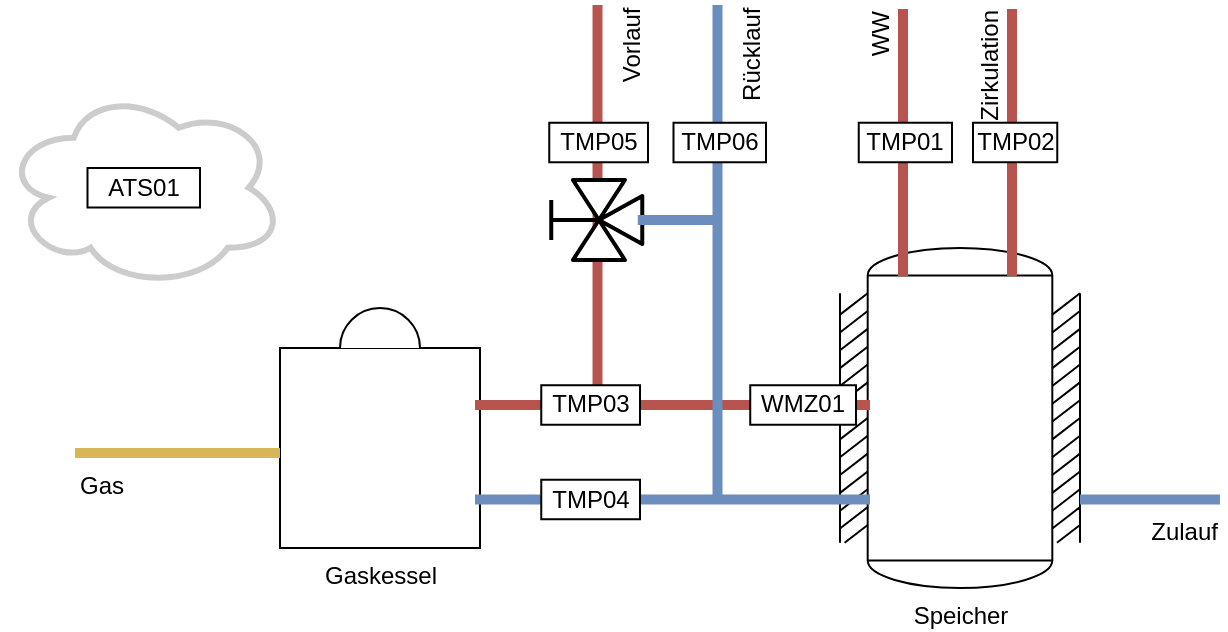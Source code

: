 <mxfile version="13.4.5" type="device"><diagram id="V3q6Fh9Ou1z2hMoxrNTb" name="Page-1"><mxGraphModel dx="1106" dy="900" grid="1" gridSize="10" guides="1" tooltips="1" connect="1" arrows="1" fold="1" page="1" pageScale="1" pageWidth="1169" pageHeight="827" math="0" shadow="0"><root><mxCell id="0"/><mxCell id="1" parent="0"/><mxCell id="9-k8Pmx36fbdROFCDy0--1" value="Gaskessel" style="verticalLabelPosition=bottom;outlineConnect=0;align=center;dashed=0;html=1;verticalAlign=top;shape=mxgraph.pid.misc.boiler_(dome);" parent="1" vertex="1"><mxGeometry x="240" y="390" width="100" height="120" as="geometry"/></mxCell><mxCell id="9-k8Pmx36fbdROFCDy0--2" value="Speicher" style="shape=mxgraph.pid.vessels.vessel_(dished_ends,_thermal_insulation);html=1;pointerEvents=1;align=center;verticalLabelPosition=bottom;verticalAlign=top;dashed=0;" parent="1" vertex="1"><mxGeometry x="520" y="360" width="120" height="170" as="geometry"/></mxCell><mxCell id="9-k8Pmx36fbdROFCDy0--4" value="" style="verticalLabelPosition=bottom;align=center;dashed=0;html=1;verticalAlign=top;shape=mxgraph.pid.piping.flange;pointerEvents=1;rotation=-90;fillColor=#dae8fc;strokeColor=#6c8ebf;strokeWidth=5;" parent="1" vertex="1"><mxGeometry x="433.75" y="387" width="5" height="197.5" as="geometry"/></mxCell><mxCell id="9-k8Pmx36fbdROFCDy0--7" value="WW" style="verticalLabelPosition=top;align=right;dashed=0;verticalAlign=bottom;shape=mxgraph.pid.piping.flange;pointerEvents=1;rotation=-90;fillColor=#f8cecc;strokeColor=#b85450;strokeWidth=5;direction=south;html=1;labelPosition=center;" parent="1" vertex="1"><mxGeometry x="484.75" y="304.75" width="133.5" height="5" as="geometry"/></mxCell><mxCell id="9-k8Pmx36fbdROFCDy0--8" value="Gas" style="verticalLabelPosition=bottom;align=left;dashed=0;html=1;verticalAlign=top;shape=mxgraph.pid.piping.flange;pointerEvents=1;strokeWidth=5;direction=south;fillColor=#fff2cc;strokeColor=#d6b656;" parent="1" vertex="1"><mxGeometry x="137.5" y="460" width="102.5" height="5" as="geometry"/></mxCell><mxCell id="9-k8Pmx36fbdROFCDy0--10" value="Zirkulation" style="verticalLabelPosition=top;align=right;dashed=0;verticalAlign=bottom;shape=mxgraph.pid.piping.flange;pointerEvents=1;rotation=-90;fillColor=#f8cecc;strokeColor=#b85450;strokeWidth=5;direction=south;html=1;labelPosition=center;" parent="1" vertex="1"><mxGeometry x="539.25" y="304.75" width="133.5" height="5" as="geometry"/></mxCell><mxCell id="9-k8Pmx36fbdROFCDy0--11" value="" style="ellipse;shape=cloud;whiteSpace=wrap;html=1;strokeWidth=3;strokeColor=#CCCCCC;" parent="1" vertex="1"><mxGeometry x="101.88" y="279.88" width="140" height="100" as="geometry"/></mxCell><mxCell id="9-k8Pmx36fbdROFCDy0--12" value="ATS01" style="rounded=0;whiteSpace=wrap;html=1;strokeWidth=1;" parent="1" vertex="1"><mxGeometry x="143.75" y="320" width="56.25" height="19.75" as="geometry"/></mxCell><mxCell id="9-k8Pmx36fbdROFCDy0--16" value="" style="verticalLabelPosition=bottom;align=center;dashed=0;html=1;verticalAlign=top;shape=mxgraph.pid.piping.flange;pointerEvents=1;rotation=-90;fillColor=#f8cecc;strokeColor=#b85450;strokeWidth=5;" parent="1" vertex="1"><mxGeometry x="433.75" y="339.75" width="5" height="197.5" as="geometry"/></mxCell><mxCell id="9-k8Pmx36fbdROFCDy0--17" value="Vorlauf" style="verticalLabelPosition=bottom;align=right;dashed=0;html=1;verticalAlign=top;shape=mxgraph.pid.piping.flange;pointerEvents=1;rotation=-90;fillColor=#f8cecc;strokeColor=#b85450;strokeWidth=5;direction=south;" parent="1" vertex="1"><mxGeometry x="300" y="334.75" width="197.5" height="5" as="geometry"/></mxCell><mxCell id="9-k8Pmx36fbdROFCDy0--18" value="Rücklauf" style="verticalLabelPosition=bottom;align=right;dashed=0;html=1;verticalAlign=top;shape=mxgraph.pid.piping.flange;pointerEvents=1;rotation=-90;fillColor=#dae8fc;strokeColor=#6c8ebf;strokeWidth=5;direction=south;" parent="1" vertex="1"><mxGeometry x="335" y="359.75" width="247.5" height="5" as="geometry"/></mxCell><mxCell id="9-k8Pmx36fbdROFCDy0--19" value="" style="verticalLabelPosition=bottom;align=center;html=1;verticalAlign=top;pointerEvents=1;dashed=0;shape=mxgraph.pid2valves.valve;valveType=threeWay;actuator=man;strokeColor=#000000;strokeWidth=2;rotation=-90;" parent="1" vertex="1"><mxGeometry x="375.13" y="320" width="40" height="52" as="geometry"/></mxCell><mxCell id="9-k8Pmx36fbdROFCDy0--20" value="" style="verticalLabelPosition=bottom;align=center;dashed=0;html=1;verticalAlign=top;shape=mxgraph.pid.piping.flange;pointerEvents=1;rotation=-90;fillColor=#dae8fc;strokeColor=#6c8ebf;strokeWidth=5;" parent="1" vertex="1"><mxGeometry x="435.19" y="327.18" width="5" height="37.63" as="geometry"/></mxCell><mxCell id="9-k8Pmx36fbdROFCDy0--27" value="Zulauf" style="verticalLabelPosition=bottom;align=right;dashed=0;html=1;verticalAlign=top;shape=mxgraph.pid.piping.flange;pointerEvents=1;strokeColor=#6c8ebf;strokeWidth=5;direction=south;fillColor=#dae8fc;" parent="1" vertex="1"><mxGeometry x="640" y="483.25" width="70" height="5" as="geometry"/></mxCell><mxCell id="9-k8Pmx36fbdROFCDy0--15" value="WMZ01" style="rounded=0;whiteSpace=wrap;html=1;strokeWidth=1;" parent="1" vertex="1"><mxGeometry x="475.12" y="428.62" width="52.88" height="19.75" as="geometry"/></mxCell><mxCell id="9-k8Pmx36fbdROFCDy0--29" value="TMP04" style="rounded=0;whiteSpace=wrap;html=1;strokeWidth=1;" parent="1" vertex="1"><mxGeometry x="370.63" y="475.87" width="49.37" height="19.75" as="geometry"/></mxCell><mxCell id="9-k8Pmx36fbdROFCDy0--30" value="TMP03" style="rounded=0;whiteSpace=wrap;html=1;strokeWidth=1;" parent="1" vertex="1"><mxGeometry x="370.63" y="428.62" width="49.37" height="19.75" as="geometry"/></mxCell><mxCell id="9-k8Pmx36fbdROFCDy0--32" value="TMP05" style="rounded=0;whiteSpace=wrap;html=1;strokeWidth=1;" parent="1" vertex="1"><mxGeometry x="374.63" y="297.38" width="49.37" height="19.75" as="geometry"/></mxCell><mxCell id="9-k8Pmx36fbdROFCDy0--33" value="TMP06" style="rounded=0;whiteSpace=wrap;html=1;strokeWidth=1;" parent="1" vertex="1"><mxGeometry x="436.75" y="297.38" width="46.25" height="19.75" as="geometry"/></mxCell><mxCell id="9-k8Pmx36fbdROFCDy0--34" value="TMP01" style="rounded=0;whiteSpace=wrap;html=1;strokeWidth=1;" parent="1" vertex="1"><mxGeometry x="529.37" y="297.37" width="46.63" height="19.75" as="geometry"/></mxCell><mxCell id="9-k8Pmx36fbdROFCDy0--35" value="TMP02" style="rounded=0;whiteSpace=wrap;html=1;strokeWidth=1;" parent="1" vertex="1"><mxGeometry x="586.5" y="297.37" width="42.13" height="19.75" as="geometry"/></mxCell></root></mxGraphModel></diagram></mxfile>